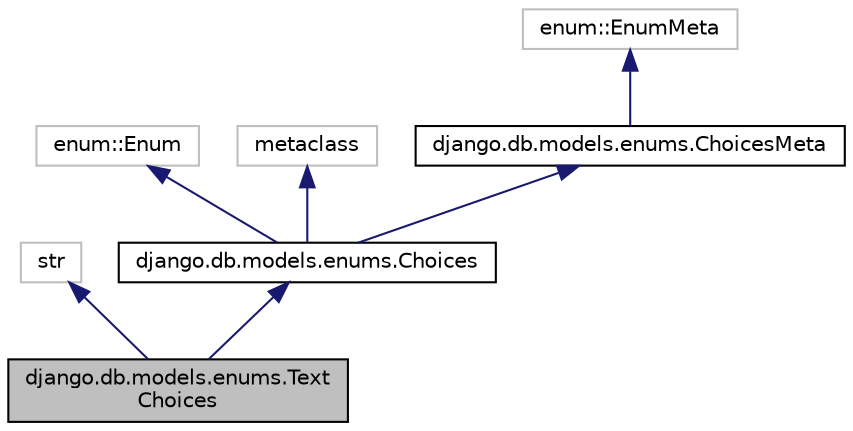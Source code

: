 digraph "django.db.models.enums.TextChoices"
{
 // LATEX_PDF_SIZE
  edge [fontname="Helvetica",fontsize="10",labelfontname="Helvetica",labelfontsize="10"];
  node [fontname="Helvetica",fontsize="10",shape=record];
  Node1 [label="django.db.models.enums.Text\lChoices",height=0.2,width=0.4,color="black", fillcolor="grey75", style="filled", fontcolor="black",tooltip=" "];
  Node2 -> Node1 [dir="back",color="midnightblue",fontsize="10",style="solid"];
  Node2 [label="str",height=0.2,width=0.4,color="grey75", fillcolor="white", style="filled",tooltip=" "];
  Node3 -> Node1 [dir="back",color="midnightblue",fontsize="10",style="solid"];
  Node3 [label="django.db.models.enums.Choices",height=0.2,width=0.4,color="black", fillcolor="white", style="filled",URL="$classdjango_1_1db_1_1models_1_1enums_1_1_choices.html",tooltip=" "];
  Node4 -> Node3 [dir="back",color="midnightblue",fontsize="10",style="solid"];
  Node4 [label="enum::Enum",height=0.2,width=0.4,color="grey75", fillcolor="white", style="filled",tooltip=" "];
  Node5 -> Node3 [dir="back",color="midnightblue",fontsize="10",style="solid"];
  Node5 [label="metaclass",height=0.2,width=0.4,color="grey75", fillcolor="white", style="filled",tooltip=" "];
  Node6 -> Node3 [dir="back",color="midnightblue",fontsize="10",style="solid"];
  Node6 [label="django.db.models.enums.ChoicesMeta",height=0.2,width=0.4,color="black", fillcolor="white", style="filled",URL="$classdjango_1_1db_1_1models_1_1enums_1_1_choices_meta.html",tooltip=" "];
  Node7 -> Node6 [dir="back",color="midnightblue",fontsize="10",style="solid"];
  Node7 [label="enum::EnumMeta",height=0.2,width=0.4,color="grey75", fillcolor="white", style="filled",tooltip=" "];
}

